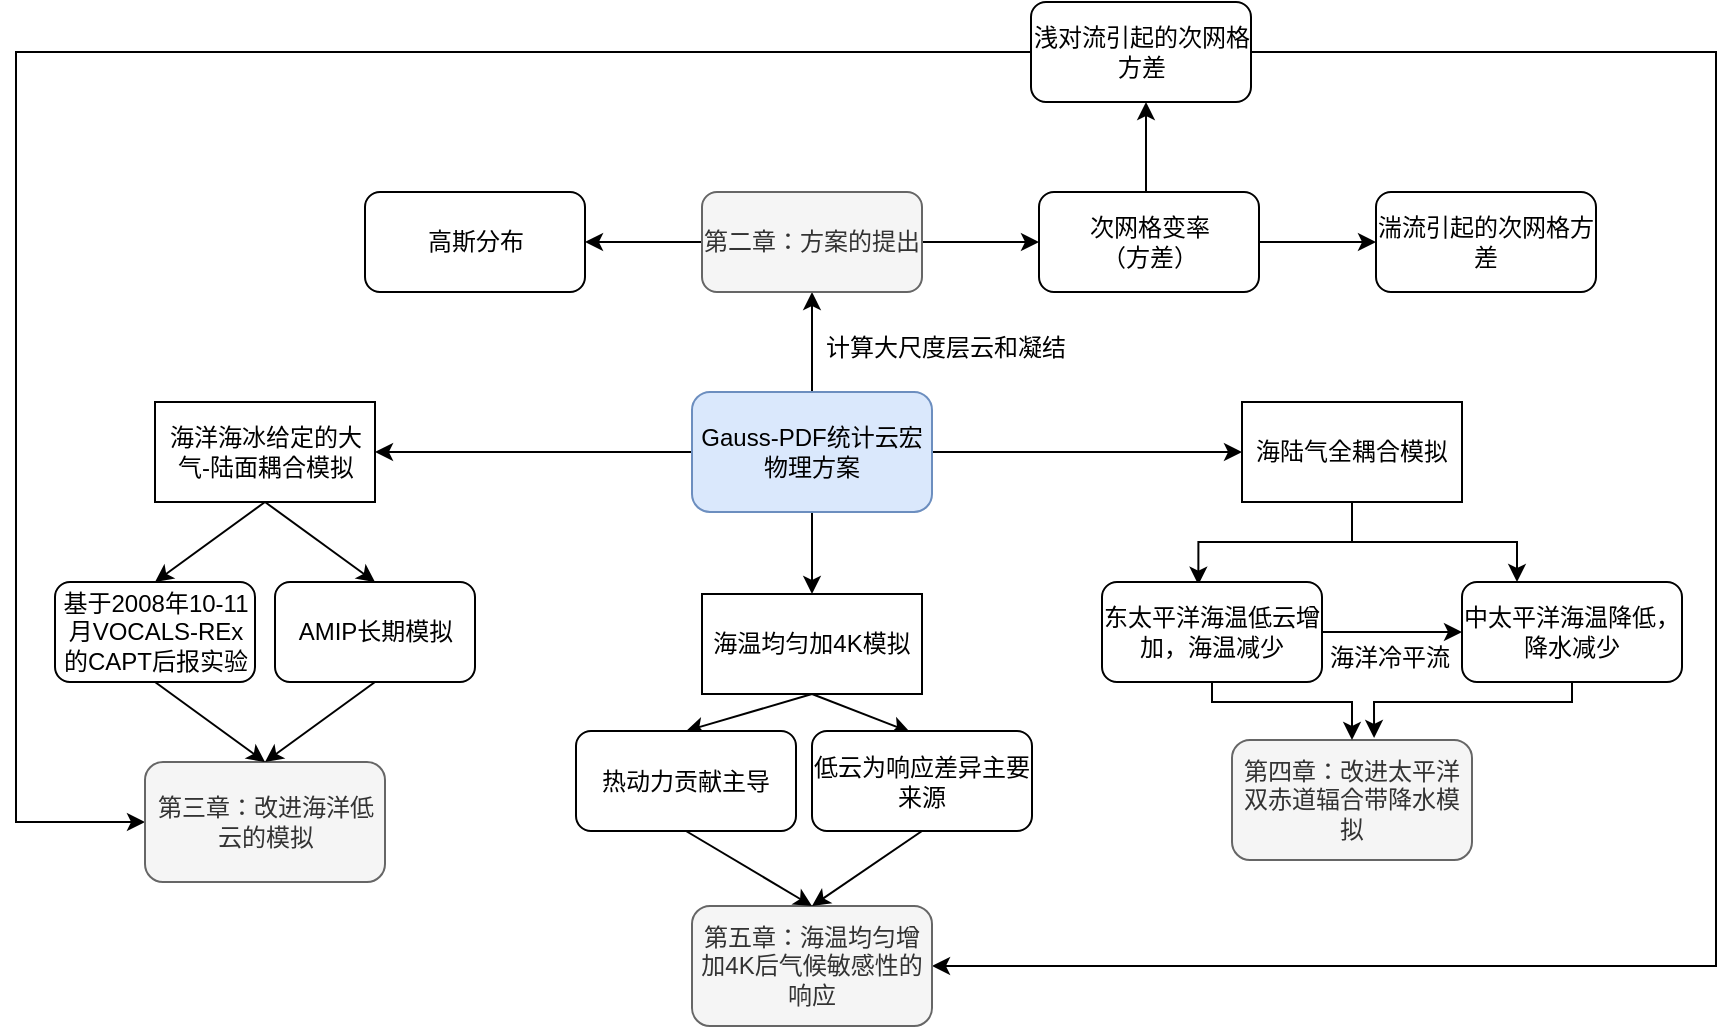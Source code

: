 <mxfile version="10.6.7" type="github"><diagram id="khHT-pT8tGAiW_tZvQOd" name="ÃÂÃÂ§ÃÂÃÂ¬ÃÂÃÂ¬ 1 ÃÂÃÂ©ÃÂÃÂ¡ÃÂÃÂµ"><mxGraphModel dx="1694" dy="544" grid="1" gridSize="10" guides="1" tooltips="1" connect="1" arrows="1" fold="1" page="1" pageScale="1" pageWidth="827" pageHeight="1169" math="0" shadow="0"><root><mxCell id="0"/><mxCell id="1" parent="0"/><mxCell id="z7sMfUC4AmE6oy5Jhjeg-13" value="" style="edgeStyle=orthogonalEdgeStyle;rounded=0;orthogonalLoop=1;jettySize=auto;html=1;" parent="1" source="z7sMfUC4AmE6oy5Jhjeg-1" target="z7sMfUC4AmE6oy5Jhjeg-12" edge="1"><mxGeometry relative="1" as="geometry"/></mxCell><mxCell id="NMzni_EzFqru8HXzayyh-15" value="" style="edgeStyle=orthogonalEdgeStyle;rounded=0;orthogonalLoop=1;jettySize=auto;html=1;entryX=0;entryY=0.5;entryDx=0;entryDy=0;" parent="1" source="z7sMfUC4AmE6oy5Jhjeg-1" target="NMzni_EzFqru8HXzayyh-3" edge="1"><mxGeometry relative="1" as="geometry"><mxPoint x="480" y="390" as="targetPoint"/></mxGeometry></mxCell><mxCell id="NMzni_EzFqru8HXzayyh-33" style="edgeStyle=none;rounded=0;orthogonalLoop=1;jettySize=auto;html=1;exitX=0.5;exitY=1;exitDx=0;exitDy=0;entryX=0.5;entryY=0;entryDx=0;entryDy=0;" parent="1" source="z7sMfUC4AmE6oy5Jhjeg-1" target="NMzni_EzFqru8HXzayyh-4" edge="1"><mxGeometry relative="1" as="geometry"/></mxCell><mxCell id="NMzni_EzFqru8HXzayyh-55" style="edgeStyle=orthogonalEdgeStyle;rounded=0;orthogonalLoop=1;jettySize=auto;html=1;exitX=0;exitY=0.5;exitDx=0;exitDy=0;entryX=1;entryY=0.5;entryDx=0;entryDy=0;" parent="1" source="z7sMfUC4AmE6oy5Jhjeg-1" target="z7sMfUC4AmE6oy5Jhjeg-35" edge="1"><mxGeometry relative="1" as="geometry"/></mxCell><mxCell id="z7sMfUC4AmE6oy5Jhjeg-1" value="Gauss-PDF统计云宏物理方案" style="rounded=1;whiteSpace=wrap;html=1;fillColor=#dae8fc;strokeColor=#6c8ebf;" parent="1" vertex="1"><mxGeometry x="298" y="365" width="120" height="60" as="geometry"/></mxCell><mxCell id="z7sMfUC4AmE6oy5Jhjeg-16" value="" style="edgeStyle=orthogonalEdgeStyle;rounded=0;orthogonalLoop=1;jettySize=auto;html=1;" parent="1" source="z7sMfUC4AmE6oy5Jhjeg-12" target="z7sMfUC4AmE6oy5Jhjeg-15" edge="1"><mxGeometry relative="1" as="geometry"/></mxCell><mxCell id="z7sMfUC4AmE6oy5Jhjeg-18" value="" style="edgeStyle=orthogonalEdgeStyle;rounded=0;orthogonalLoop=1;jettySize=auto;html=1;" parent="1" source="z7sMfUC4AmE6oy5Jhjeg-12" target="z7sMfUC4AmE6oy5Jhjeg-17" edge="1"><mxGeometry relative="1" as="geometry"/></mxCell><mxCell id="z7sMfUC4AmE6oy5Jhjeg-12" value="第二章：方案的提出" style="rounded=1;whiteSpace=wrap;html=1;fillColor=#f5f5f5;strokeColor=#666666;fontColor=#333333;" parent="1" vertex="1"><mxGeometry x="303" y="265" width="110" height="50" as="geometry"/></mxCell><mxCell id="z7sMfUC4AmE6oy5Jhjeg-20" value="" style="edgeStyle=orthogonalEdgeStyle;rounded=0;orthogonalLoop=1;jettySize=auto;html=1;" parent="1" source="z7sMfUC4AmE6oy5Jhjeg-17" target="z7sMfUC4AmE6oy5Jhjeg-19" edge="1"><mxGeometry relative="1" as="geometry"><Array as="points"><mxPoint x="630" y="290"/><mxPoint x="630" y="290"/></Array></mxGeometry></mxCell><mxCell id="z7sMfUC4AmE6oy5Jhjeg-22" value="" style="edgeStyle=orthogonalEdgeStyle;rounded=0;orthogonalLoop=1;jettySize=auto;html=1;" parent="1" source="z7sMfUC4AmE6oy5Jhjeg-17" target="z7sMfUC4AmE6oy5Jhjeg-21" edge="1"><mxGeometry relative="1" as="geometry"><Array as="points"><mxPoint x="525" y="230"/><mxPoint x="525" y="230"/></Array></mxGeometry></mxCell><mxCell id="z7sMfUC4AmE6oy5Jhjeg-17" value="次网格变率&lt;br&gt;（方差）" style="rounded=1;whiteSpace=wrap;html=1;" parent="1" vertex="1"><mxGeometry x="471.5" y="265" width="110" height="50" as="geometry"/></mxCell><mxCell id="NMzni_EzFqru8HXzayyh-9" value="" style="edgeStyle=orthogonalEdgeStyle;rounded=0;orthogonalLoop=1;jettySize=auto;html=1;entryX=0;entryY=0.5;entryDx=0;entryDy=0;" parent="1" source="z7sMfUC4AmE6oy5Jhjeg-21" target="z7sMfUC4AmE6oy5Jhjeg-2" edge="1"><mxGeometry relative="1" as="geometry"><mxPoint x="380" y="150" as="targetPoint"/><Array as="points"><mxPoint x="-40" y="195"/><mxPoint x="-40" y="580"/></Array></mxGeometry></mxCell><mxCell id="NMzni_EzFqru8HXzayyh-51" style="edgeStyle=orthogonalEdgeStyle;rounded=0;orthogonalLoop=1;jettySize=auto;html=1;exitX=1;exitY=0.5;exitDx=0;exitDy=0;entryX=1;entryY=0.5;entryDx=0;entryDy=0;" parent="1" source="z7sMfUC4AmE6oy5Jhjeg-21" target="z7sMfUC4AmE6oy5Jhjeg-6" edge="1"><mxGeometry relative="1" as="geometry"><Array as="points"><mxPoint x="810" y="195"/><mxPoint x="810" y="652"/></Array></mxGeometry></mxCell><mxCell id="z7sMfUC4AmE6oy5Jhjeg-21" value="浅对流引起的次网格方差" style="rounded=1;whiteSpace=wrap;html=1;" parent="1" vertex="1"><mxGeometry x="467.5" y="170" width="110" height="50" as="geometry"/></mxCell><mxCell id="z7sMfUC4AmE6oy5Jhjeg-19" value="湍流引起的次网格方差" style="rounded=1;whiteSpace=wrap;html=1;" parent="1" vertex="1"><mxGeometry x="640" y="265" width="110" height="50" as="geometry"/></mxCell><mxCell id="z7sMfUC4AmE6oy5Jhjeg-15" value="高斯分布" style="rounded=1;whiteSpace=wrap;html=1;" parent="1" vertex="1"><mxGeometry x="134.5" y="265" width="110" height="50" as="geometry"/></mxCell><mxCell id="z7sMfUC4AmE6oy5Jhjeg-6" value="第五章：海温均匀增加4K后气候敏感性的响应" style="rounded=1;whiteSpace=wrap;html=1;fillColor=#f5f5f5;strokeColor=#666666;fontColor=#333333;" parent="1" vertex="1"><mxGeometry x="298" y="622" width="120" height="60" as="geometry"/></mxCell><mxCell id="z7sMfUC4AmE6oy5Jhjeg-4" value="第四章：改进太平洋双赤道辐合带降水模拟" style="rounded=1;whiteSpace=wrap;html=1;fillColor=#f5f5f5;strokeColor=#666666;fontColor=#333333;" parent="1" vertex="1"><mxGeometry x="568" y="539" width="120" height="60" as="geometry"/></mxCell><mxCell id="z7sMfUC4AmE6oy5Jhjeg-2" value="第三章：改进海洋低云的模拟" style="rounded=1;whiteSpace=wrap;html=1;fillColor=#f5f5f5;strokeColor=#666666;fontColor=#333333;" parent="1" vertex="1"><mxGeometry x="24.5" y="550" width="120" height="60" as="geometry"/></mxCell><mxCell id="NMzni_EzFqru8HXzayyh-39" style="edgeStyle=none;rounded=0;orthogonalLoop=1;jettySize=auto;html=1;exitX=0.5;exitY=1;exitDx=0;exitDy=0;entryX=0.5;entryY=0;entryDx=0;entryDy=0;" parent="1" source="z7sMfUC4AmE6oy5Jhjeg-33" edge="1" target="z7sMfUC4AmE6oy5Jhjeg-2"><mxGeometry relative="1" as="geometry"><mxPoint x="130" y="550" as="targetPoint"/></mxGeometry></mxCell><mxCell id="z7sMfUC4AmE6oy5Jhjeg-33" value="AMIP长期模拟" style="rounded=1;whiteSpace=wrap;html=1;" parent="1" vertex="1"><mxGeometry x="89.5" y="460" width="100" height="50" as="geometry"/></mxCell><mxCell id="z7sMfUC4AmE6oy5Jhjeg-26" value="计算大尺度层云和凝结" style="text;html=1;resizable=0;points=[];autosize=1;align=left;verticalAlign=top;spacingTop=-4;" parent="1" vertex="1"><mxGeometry x="363" y="333" width="140" height="20" as="geometry"/></mxCell><mxCell id="NMzni_EzFqru8HXzayyh-30" style="edgeStyle=none;rounded=0;orthogonalLoop=1;jettySize=auto;html=1;exitX=0.5;exitY=1;exitDx=0;exitDy=0;entryX=0.5;entryY=0;entryDx=0;entryDy=0;" parent="1" source="z7sMfUC4AmE6oy5Jhjeg-35" target="z7sMfUC4AmE6oy5Jhjeg-33" edge="1"><mxGeometry relative="1" as="geometry"/></mxCell><mxCell id="NMzni_EzFqru8HXzayyh-31" style="edgeStyle=none;rounded=0;orthogonalLoop=1;jettySize=auto;html=1;exitX=0.5;exitY=1;exitDx=0;exitDy=0;entryX=0.5;entryY=0;entryDx=0;entryDy=0;" parent="1" source="z7sMfUC4AmE6oy5Jhjeg-35" target="z7sMfUC4AmE6oy5Jhjeg-40" edge="1"><mxGeometry relative="1" as="geometry"/></mxCell><mxCell id="z7sMfUC4AmE6oy5Jhjeg-35" value="海洋海冰给定的大气-陆面耦合模拟" style="rounded=0;whiteSpace=wrap;html=1;" parent="1" vertex="1"><mxGeometry x="29.5" y="370" width="110" height="50" as="geometry"/></mxCell><mxCell id="NMzni_EzFqru8HXzayyh-38" style="edgeStyle=none;rounded=0;orthogonalLoop=1;jettySize=auto;html=1;exitX=0.5;exitY=1;exitDx=0;exitDy=0;entryX=0.5;entryY=0;entryDx=0;entryDy=0;" parent="1" source="z7sMfUC4AmE6oy5Jhjeg-40" target="z7sMfUC4AmE6oy5Jhjeg-2" edge="1"><mxGeometry relative="1" as="geometry"/></mxCell><mxCell id="z7sMfUC4AmE6oy5Jhjeg-40" value="基于2008年10-11月VOCALS-REx的CAPT后报实验" style="rounded=1;whiteSpace=wrap;html=1;" parent="1" vertex="1"><mxGeometry x="-20.5" y="460" width="100" height="50" as="geometry"/></mxCell><mxCell id="NMzni_EzFqru8HXzayyh-21" style="edgeStyle=orthogonalEdgeStyle;rounded=0;orthogonalLoop=1;jettySize=auto;html=1;exitX=0.5;exitY=1;exitDx=0;exitDy=0;entryX=0.25;entryY=0;entryDx=0;entryDy=0;" parent="1" source="NMzni_EzFqru8HXzayyh-3" target="NMzni_EzFqru8HXzayyh-10" edge="1"><mxGeometry relative="1" as="geometry"/></mxCell><mxCell id="NMzni_EzFqru8HXzayyh-23" style="edgeStyle=orthogonalEdgeStyle;rounded=0;orthogonalLoop=1;jettySize=auto;html=1;exitX=0.5;exitY=1;exitDx=0;exitDy=0;entryX=0.438;entryY=0.027;entryDx=0;entryDy=0;entryPerimeter=0;" parent="1" source="NMzni_EzFqru8HXzayyh-3" target="NMzni_EzFqru8HXzayyh-12" edge="1"><mxGeometry relative="1" as="geometry"/></mxCell><mxCell id="NMzni_EzFqru8HXzayyh-3" value="海陆气全耦合模拟" style="rounded=0;whiteSpace=wrap;html=1;" parent="1" vertex="1"><mxGeometry x="573" y="370" width="110" height="50" as="geometry"/></mxCell><mxCell id="NMzni_EzFqru8HXzayyh-36" style="edgeStyle=none;rounded=0;orthogonalLoop=1;jettySize=auto;html=1;exitX=0.5;exitY=1;exitDx=0;exitDy=0;entryX=0.5;entryY=0;entryDx=0;entryDy=0;" parent="1" source="NMzni_EzFqru8HXzayyh-4" target="NMzni_EzFqru8HXzayyh-34" edge="1"><mxGeometry relative="1" as="geometry"/></mxCell><mxCell id="NMzni_EzFqru8HXzayyh-37" style="edgeStyle=none;rounded=0;orthogonalLoop=1;jettySize=auto;html=1;exitX=0.5;exitY=1;exitDx=0;exitDy=0;entryX=0.445;entryY=0.01;entryDx=0;entryDy=0;entryPerimeter=0;" parent="1" source="NMzni_EzFqru8HXzayyh-4" target="NMzni_EzFqru8HXzayyh-35" edge="1"><mxGeometry relative="1" as="geometry"/></mxCell><mxCell id="NMzni_EzFqru8HXzayyh-4" value="海温均匀加4K模拟" style="rounded=0;whiteSpace=wrap;html=1;" parent="1" vertex="1"><mxGeometry x="303" y="466" width="110" height="50" as="geometry"/></mxCell><mxCell id="NMzni_EzFqru8HXzayyh-18" style="edgeStyle=orthogonalEdgeStyle;rounded=0;orthogonalLoop=1;jettySize=auto;html=1;exitX=0.5;exitY=1;exitDx=0;exitDy=0;entryX=0.592;entryY=-0.017;entryDx=0;entryDy=0;entryPerimeter=0;" parent="1" source="NMzni_EzFqru8HXzayyh-10" target="z7sMfUC4AmE6oy5Jhjeg-4" edge="1"><mxGeometry relative="1" as="geometry"><Array as="points"><mxPoint x="673" y="520"/><mxPoint x="601" y="520"/></Array></mxGeometry></mxCell><mxCell id="NMzni_EzFqru8HXzayyh-10" value="中太平洋海温降低，降水减少" style="rounded=1;whiteSpace=wrap;html=1;" parent="1" vertex="1"><mxGeometry x="683" y="460" width="110" height="50" as="geometry"/></mxCell><mxCell id="NMzni_EzFqru8HXzayyh-28" value="" style="edgeStyle=none;rounded=0;orthogonalLoop=1;jettySize=auto;html=1;" parent="1" source="NMzni_EzFqru8HXzayyh-12" target="NMzni_EzFqru8HXzayyh-10" edge="1"><mxGeometry relative="1" as="geometry"/></mxCell><mxCell id="FW8m_0tbbkHXlblMZygd-1" style="edgeStyle=orthogonalEdgeStyle;rounded=0;orthogonalLoop=1;jettySize=auto;html=1;exitX=0.5;exitY=1;exitDx=0;exitDy=0;" edge="1" parent="1" source="NMzni_EzFqru8HXzayyh-12" target="z7sMfUC4AmE6oy5Jhjeg-4"><mxGeometry relative="1" as="geometry"><Array as="points"><mxPoint x="558" y="520"/><mxPoint x="628" y="520"/></Array></mxGeometry></mxCell><mxCell id="NMzni_EzFqru8HXzayyh-12" value="东太平洋海温低云增加，海温减少" style="rounded=1;whiteSpace=wrap;html=1;" parent="1" vertex="1"><mxGeometry x="503" y="460" width="110" height="50" as="geometry"/></mxCell><mxCell id="NMzni_EzFqru8HXzayyh-26" value="海洋冷平流" style="text;html=1;resizable=0;points=[];autosize=1;align=left;verticalAlign=top;spacingTop=-4;" parent="1" vertex="1"><mxGeometry x="615" y="488" width="80" height="20" as="geometry"/></mxCell><mxCell id="NMzni_EzFqru8HXzayyh-40" style="edgeStyle=none;rounded=0;orthogonalLoop=1;jettySize=auto;html=1;exitX=0.5;exitY=1;exitDx=0;exitDy=0;entryX=0.5;entryY=0;entryDx=0;entryDy=0;" parent="1" source="NMzni_EzFqru8HXzayyh-34" target="z7sMfUC4AmE6oy5Jhjeg-6" edge="1"><mxGeometry relative="1" as="geometry"/></mxCell><mxCell id="NMzni_EzFqru8HXzayyh-34" value="热动力贡献主导" style="rounded=1;whiteSpace=wrap;html=1;" parent="1" vertex="1"><mxGeometry x="240" y="534.5" width="110" height="50" as="geometry"/></mxCell><mxCell id="NMzni_EzFqru8HXzayyh-43" style="edgeStyle=none;rounded=0;orthogonalLoop=1;jettySize=auto;html=1;exitX=0.5;exitY=1;exitDx=0;exitDy=0;entryX=0.5;entryY=0;entryDx=0;entryDy=0;" parent="1" source="NMzni_EzFqru8HXzayyh-35" target="z7sMfUC4AmE6oy5Jhjeg-6" edge="1"><mxGeometry relative="1" as="geometry"/></mxCell><mxCell id="NMzni_EzFqru8HXzayyh-35" value="低云为响应差异主要来源" style="rounded=1;whiteSpace=wrap;html=1;" parent="1" vertex="1"><mxGeometry x="358" y="534.5" width="110" height="50" as="geometry"/></mxCell></root></mxGraphModel></diagram></mxfile>